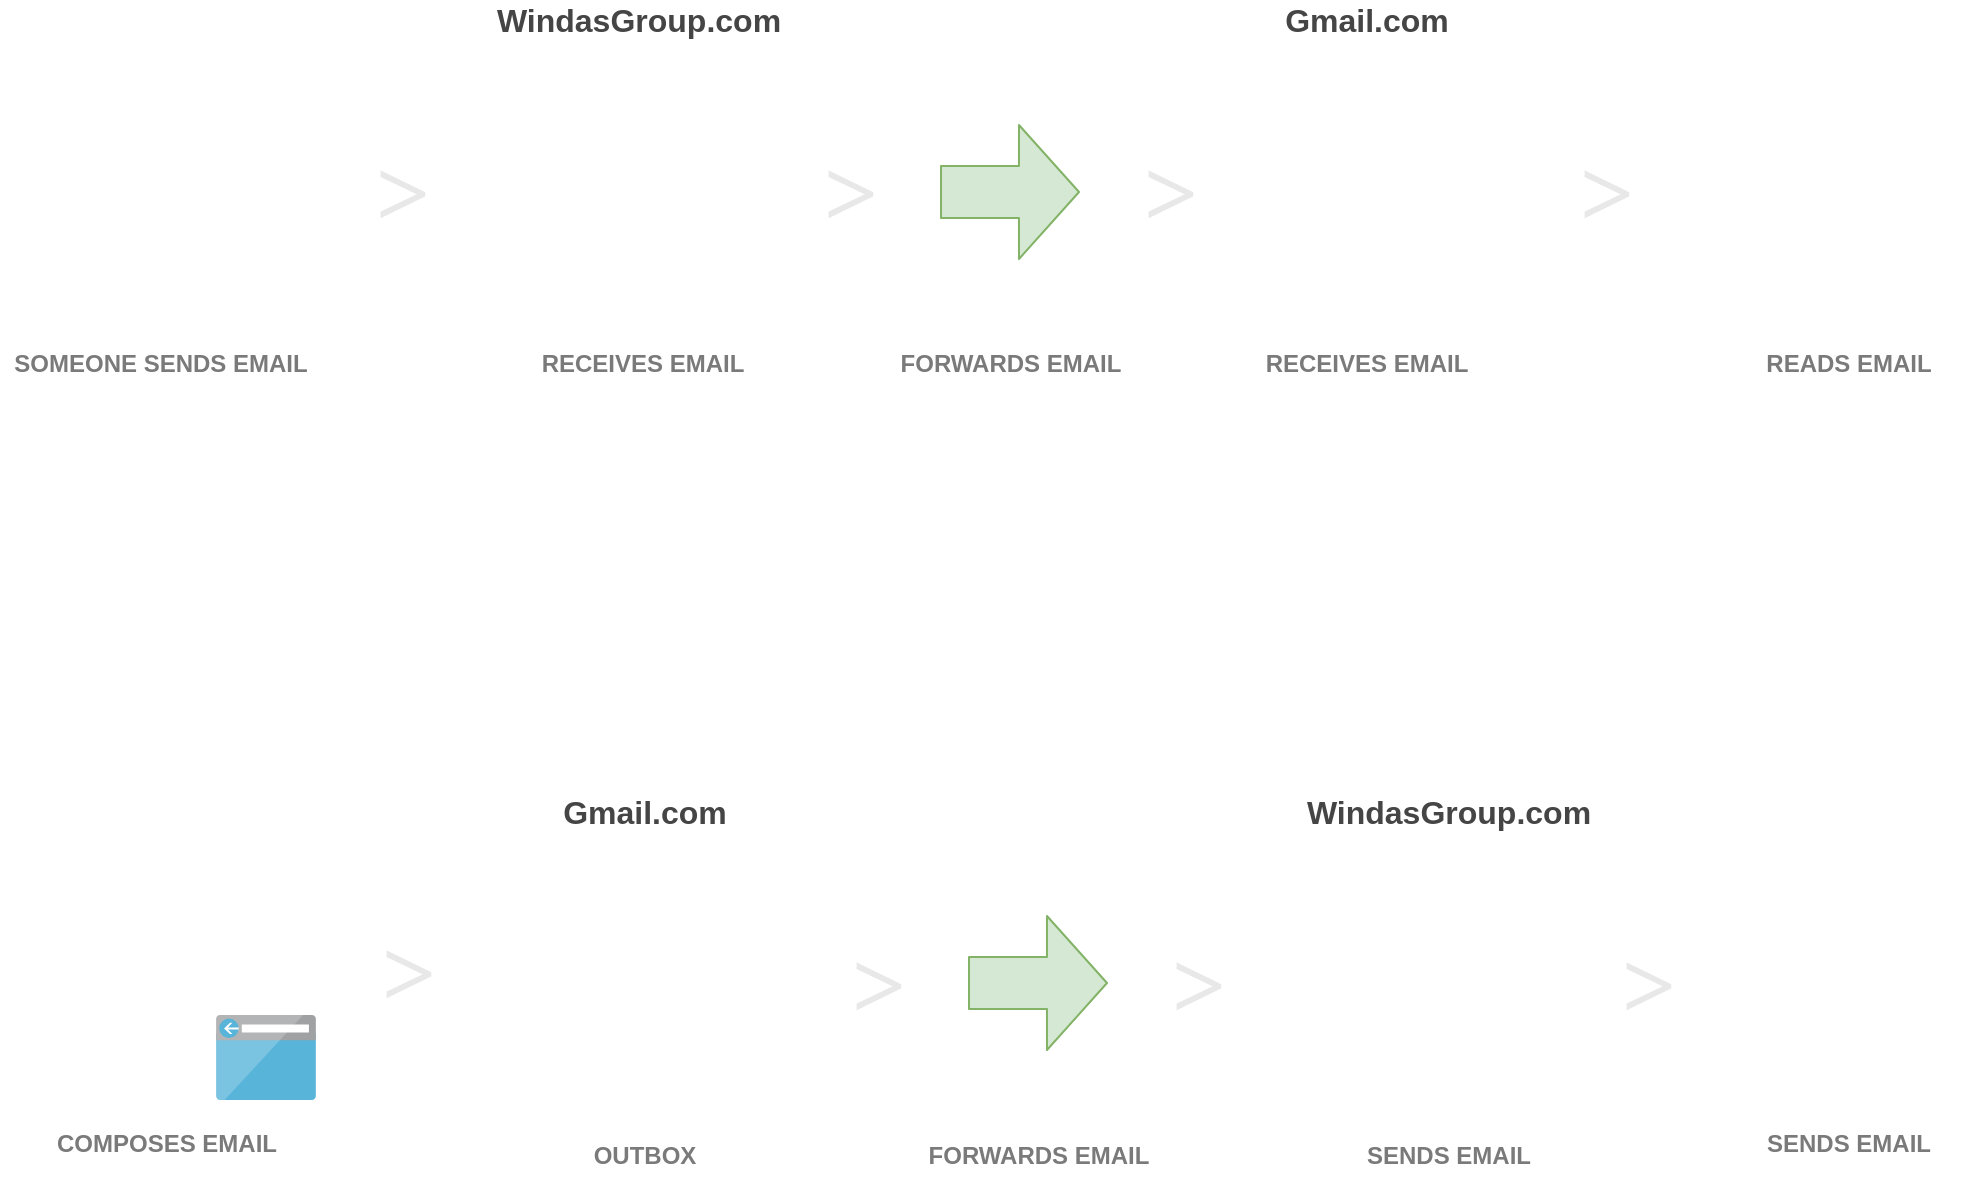 <mxfile pages="1" version="11.1.5" type="github"><diagram id="OMmQI_L-r-Ildwcb_hcY" name="Page-1"><mxGraphModel dx="1177" dy="903" grid="1" gridSize="10" guides="1" tooltips="1" connect="1" arrows="1" fold="1" page="1" pageScale="1" pageWidth="827" pageHeight="1169" math="0" shadow="0"><root><mxCell id="0"/><mxCell id="1" parent="0"/><mxCell id="XQeQ2w9EU6hAUkusv17a-2" value="" style="shape=image;html=1;verticalAlign=top;verticalLabelPosition=bottom;labelBackgroundColor=#ffffff;imageAspect=0;aspect=fixed;image=https://cdn3.iconfinder.com/data/icons/faticons/32/user-01-128.png" vertex="1" parent="1"><mxGeometry x="890" y="200" width="128" height="128" as="geometry"/></mxCell><mxCell id="XQeQ2w9EU6hAUkusv17a-3" value="" style="shape=flexArrow;endArrow=classic;html=1;endWidth=40;endSize=9.67;width=26;fillColor=#d5e8d4;strokeColor=#82b366;" edge="1" parent="1"><mxGeometry width="50" height="50" relative="1" as="geometry"><mxPoint x="500" y="264" as="sourcePoint"/><mxPoint x="570" y="264" as="targetPoint"/></mxGeometry></mxCell><mxCell id="XQeQ2w9EU6hAUkusv17a-5" value="" style="shape=image;html=1;verticalAlign=top;verticalLabelPosition=bottom;labelBackgroundColor=#ffffff;imageAspect=0;aspect=fixed;image=https://cdn1.iconfinder.com/data/icons/hawcons/32/698920-icon-88-inbox-128.png" vertex="1" parent="1"><mxGeometry x="649" y="200" width="128" height="128" as="geometry"/></mxCell><mxCell id="XQeQ2w9EU6hAUkusv17a-8" value="&lt;h1&gt;&lt;font color=&quot;#e8e8e8&quot; style=&quot;font-size: 48px&quot; face=&quot;Tahoma&quot;&gt;&amp;gt;&lt;/font&gt;&lt;/h1&gt;" style="text;html=1;resizable=0;autosize=1;align=center;verticalAlign=middle;points=[];fillColor=none;strokeColor=none;rounded=0;" vertex="1" parent="1"><mxGeometry x="206" y="234" width="50" height="60" as="geometry"/></mxCell><mxCell id="XQeQ2w9EU6hAUkusv17a-9" value="&lt;h1&gt;&lt;font color=&quot;#e8e8e8&quot; style=&quot;font-size: 48px&quot; face=&quot;Tahoma&quot;&gt;&amp;gt;&lt;/font&gt;&lt;/h1&gt;" style="text;html=1;resizable=0;autosize=1;align=center;verticalAlign=middle;points=[];fillColor=none;strokeColor=none;rounded=0;" vertex="1" parent="1"><mxGeometry x="430" y="234" width="50" height="60" as="geometry"/></mxCell><mxCell id="XQeQ2w9EU6hAUkusv17a-10" value="&lt;h1&gt;&lt;font color=&quot;#e8e8e8&quot; style=&quot;font-size: 48px&quot; face=&quot;Tahoma&quot;&gt;&amp;gt;&lt;/font&gt;&lt;/h1&gt;" style="text;html=1;resizable=0;autosize=1;align=center;verticalAlign=middle;points=[];fillColor=none;strokeColor=none;rounded=0;" vertex="1" parent="1"><mxGeometry x="590" y="234" width="50" height="60" as="geometry"/></mxCell><mxCell id="XQeQ2w9EU6hAUkusv17a-11" value="&lt;h1&gt;&lt;font color=&quot;#e8e8e8&quot; style=&quot;font-size: 48px&quot; face=&quot;Tahoma&quot;&gt;&amp;gt;&lt;/font&gt;&lt;/h1&gt;" style="text;html=1;resizable=0;autosize=1;align=center;verticalAlign=middle;points=[];fillColor=none;strokeColor=none;rounded=0;" vertex="1" parent="1"><mxGeometry x="808" y="234" width="50" height="60" as="geometry"/></mxCell><mxCell id="XQeQ2w9EU6hAUkusv17a-13" value="&lt;font color=&quot;#7a7a7a&quot;&gt;&lt;b&gt;SOMEONE SENDS EMAIL&lt;/b&gt;&lt;/font&gt;" style="text;html=1;resizable=0;autosize=1;align=center;verticalAlign=middle;points=[];fillColor=none;strokeColor=none;rounded=0;" vertex="1" parent="1"><mxGeometry x="30" y="340" width="160" height="20" as="geometry"/></mxCell><mxCell id="XQeQ2w9EU6hAUkusv17a-14" value="&lt;font color=&quot;#7a7a7a&quot;&gt;&lt;b&gt;RECEIVES EMAIL&lt;br&gt;&lt;/b&gt;&lt;/font&gt;" style="text;html=1;resizable=0;autosize=1;align=center;verticalAlign=middle;points=[];fillColor=none;strokeColor=none;rounded=0;" vertex="1" parent="1"><mxGeometry x="291" y="340" width="120" height="20" as="geometry"/></mxCell><mxCell id="XQeQ2w9EU6hAUkusv17a-15" value="&lt;font color=&quot;#7a7a7a&quot;&gt;&lt;b&gt;FORWARDS EMAIL&lt;br&gt;&lt;/b&gt;&lt;/font&gt;" style="text;html=1;resizable=0;autosize=1;align=center;verticalAlign=middle;points=[];fillColor=none;strokeColor=none;rounded=0;" vertex="1" parent="1"><mxGeometry x="470" y="340" width="130" height="20" as="geometry"/></mxCell><mxCell id="XQeQ2w9EU6hAUkusv17a-16" value="&lt;font color=&quot;#7a7a7a&quot;&gt;&lt;b&gt;READS EMAIL&lt;br&gt;&lt;/b&gt;&lt;/font&gt;" style="text;html=1;resizable=0;autosize=1;align=center;verticalAlign=middle;points=[];fillColor=none;strokeColor=none;rounded=0;" vertex="1" parent="1"><mxGeometry x="904" y="340" width="100" height="20" as="geometry"/></mxCell><mxCell id="XQeQ2w9EU6hAUkusv17a-17" value="&lt;font color=&quot;#7a7a7a&quot;&gt;&lt;b&gt;RECEIVES EMAIL&lt;br&gt;&lt;/b&gt;&lt;/font&gt;" style="text;html=1;resizable=0;autosize=1;align=center;verticalAlign=middle;points=[];fillColor=none;strokeColor=none;rounded=0;" vertex="1" parent="1"><mxGeometry x="653" y="340" width="120" height="20" as="geometry"/></mxCell><mxCell id="XQeQ2w9EU6hAUkusv17a-18" value="" style="shape=image;html=1;verticalAlign=top;verticalLabelPosition=bottom;labelBackgroundColor=#ffffff;imageAspect=0;aspect=fixed;image=https://cdn3.iconfinder.com/data/icons/faticons/32/user-01-128.png;imageBackground=none;" vertex="1" parent="1"><mxGeometry x="49" y="590" width="128" height="128" as="geometry"/></mxCell><mxCell id="XQeQ2w9EU6hAUkusv17a-23" value="&lt;h1&gt;&lt;font color=&quot;#e8e8e8&quot; style=&quot;font-size: 48px&quot; face=&quot;Tahoma&quot;&gt;&amp;gt;&lt;/font&gt;&lt;/h1&gt;" style="text;html=1;resizable=0;autosize=1;align=center;verticalAlign=middle;points=[];fillColor=none;strokeColor=none;rounded=0;" vertex="1" parent="1"><mxGeometry x="208.5" y="624" width="50" height="60" as="geometry"/></mxCell><mxCell id="XQeQ2w9EU6hAUkusv17a-27" value="&lt;font color=&quot;#7a7a7a&quot;&gt;&lt;b&gt;COMPOSES EMAIL&lt;/b&gt;&lt;/font&gt;" style="text;html=1;resizable=0;autosize=1;align=center;verticalAlign=middle;points=[];fillColor=none;strokeColor=none;rounded=0;" vertex="1" parent="1"><mxGeometry x="48" y="730" width="130" height="20" as="geometry"/></mxCell><mxCell id="XQeQ2w9EU6hAUkusv17a-30" value="&lt;font color=&quot;#7a7a7a&quot;&gt;&lt;b&gt;SENDS EMAIL&lt;br&gt;&lt;/b&gt;&lt;/font&gt;" style="text;html=1;resizable=0;autosize=1;align=center;verticalAlign=middle;points=[];fillColor=none;strokeColor=none;rounded=0;" vertex="1" parent="1"><mxGeometry x="904" y="730" width="100" height="20" as="geometry"/></mxCell><mxCell id="XQeQ2w9EU6hAUkusv17a-33" value="" style="aspect=fixed;html=1;perimeter=none;align=center;shadow=0;dashed=0;image;fontSize=12;image=img/lib/mscae/Browser.svg;" vertex="1" parent="1"><mxGeometry x="138" y="675.5" width="50" height="42.5" as="geometry"/></mxCell><mxCell id="XQeQ2w9EU6hAUkusv17a-34" value="" style="shape=image;html=1;verticalAlign=top;verticalLabelPosition=bottom;labelBackgroundColor=#ffffff;imageAspect=0;aspect=fixed;image=https://cdn3.iconfinder.com/data/icons/tango-icon-library/48/network-server-128.png" vertex="1" parent="1"><mxGeometry x="285" y="200" width="128" height="128" as="geometry"/></mxCell><mxCell id="XQeQ2w9EU6hAUkusv17a-35" value="" style="shape=image;html=1;verticalAlign=top;verticalLabelPosition=bottom;labelBackgroundColor=#ffffff;imageAspect=0;aspect=fixed;image=https://cdn4.iconfinder.com/data/icons/materia-social-free/24/038_028_share_link_friends_send_android_material-128.png" vertex="1" parent="1"><mxGeometry x="49" y="200" width="128" height="128" as="geometry"/></mxCell><mxCell id="XQeQ2w9EU6hAUkusv17a-36" value="" style="shape=image;html=1;verticalAlign=top;verticalLabelPosition=bottom;labelBackgroundColor=#ffffff;imageAspect=0;aspect=fixed;image=https://cdn4.iconfinder.com/data/icons/materia-social-free/24/038_028_share_link_friends_send_android_material-128.png" vertex="1" parent="1"><mxGeometry x="890" y="584" width="128" height="128" as="geometry"/></mxCell><mxCell id="XQeQ2w9EU6hAUkusv17a-37" value="" style="shape=flexArrow;endArrow=classic;html=1;endWidth=40;endSize=9.67;width=26;fillColor=#d5e8d4;strokeColor=#82b366;" edge="1" parent="1"><mxGeometry width="50" height="50" relative="1" as="geometry"><mxPoint x="514" y="659.5" as="sourcePoint"/><mxPoint x="584" y="659.5" as="targetPoint"/></mxGeometry></mxCell><mxCell id="XQeQ2w9EU6hAUkusv17a-38" value="" style="shape=image;html=1;verticalAlign=top;verticalLabelPosition=bottom;labelBackgroundColor=#ffffff;imageAspect=0;aspect=fixed;image=https://cdn1.iconfinder.com/data/icons/hawcons/32/698920-icon-88-inbox-128.png" vertex="1" parent="1"><mxGeometry x="287.5" y="595.5" width="128" height="128" as="geometry"/></mxCell><mxCell id="XQeQ2w9EU6hAUkusv17a-39" value="&lt;h1&gt;&lt;font color=&quot;#e8e8e8&quot; style=&quot;font-size: 48px&quot; face=&quot;Tahoma&quot;&gt;&amp;gt;&lt;/font&gt;&lt;/h1&gt;" style="text;html=1;resizable=0;autosize=1;align=center;verticalAlign=middle;points=[];fillColor=none;strokeColor=none;rounded=0;" vertex="1" parent="1"><mxGeometry x="444" y="629.5" width="50" height="60" as="geometry"/></mxCell><mxCell id="XQeQ2w9EU6hAUkusv17a-40" value="&lt;h1&gt;&lt;font color=&quot;#e8e8e8&quot; style=&quot;font-size: 48px&quot; face=&quot;Tahoma&quot;&gt;&amp;gt;&lt;/font&gt;&lt;/h1&gt;" style="text;html=1;resizable=0;autosize=1;align=center;verticalAlign=middle;points=[];fillColor=none;strokeColor=none;rounded=0;" vertex="1" parent="1"><mxGeometry x="604" y="629.5" width="50" height="60" as="geometry"/></mxCell><mxCell id="XQeQ2w9EU6hAUkusv17a-41" value="&lt;font color=&quot;#7a7a7a&quot;&gt;&lt;b&gt;OUTBOX&lt;br&gt;&lt;/b&gt;&lt;/font&gt;" style="text;html=1;resizable=0;autosize=1;align=center;verticalAlign=middle;points=[];fillColor=none;strokeColor=none;rounded=0;" vertex="1" parent="1"><mxGeometry x="316.5" y="735.5" width="70" height="20" as="geometry"/></mxCell><mxCell id="XQeQ2w9EU6hAUkusv17a-42" value="&lt;font color=&quot;#7a7a7a&quot;&gt;&lt;b&gt;FORWARDS EMAIL&lt;br&gt;&lt;/b&gt;&lt;/font&gt;" style="text;html=1;resizable=0;autosize=1;align=center;verticalAlign=middle;points=[];fillColor=none;strokeColor=none;rounded=0;" vertex="1" parent="1"><mxGeometry x="484" y="735.5" width="130" height="20" as="geometry"/></mxCell><mxCell id="XQeQ2w9EU6hAUkusv17a-43" value="&lt;font color=&quot;#7a7a7a&quot;&gt;&lt;b&gt;SENDS EMAIL&lt;br&gt;&lt;/b&gt;&lt;/font&gt;" style="text;html=1;resizable=0;autosize=1;align=center;verticalAlign=middle;points=[];fillColor=none;strokeColor=none;rounded=0;" vertex="1" parent="1"><mxGeometry x="704" y="735.5" width="100" height="20" as="geometry"/></mxCell><mxCell id="XQeQ2w9EU6hAUkusv17a-44" value="" style="shape=image;html=1;verticalAlign=top;verticalLabelPosition=bottom;labelBackgroundColor=#ffffff;imageAspect=0;aspect=fixed;image=https://cdn3.iconfinder.com/data/icons/tango-icon-library/48/network-server-128.png" vertex="1" parent="1"><mxGeometry x="690" y="595.5" width="128" height="128" as="geometry"/></mxCell><mxCell id="XQeQ2w9EU6hAUkusv17a-45" value="&lt;h1&gt;&lt;font color=&quot;#e8e8e8&quot; style=&quot;font-size: 48px&quot; face=&quot;Tahoma&quot;&gt;&amp;gt;&lt;/font&gt;&lt;/h1&gt;" style="text;html=1;resizable=0;autosize=1;align=center;verticalAlign=middle;points=[];fillColor=none;strokeColor=none;rounded=0;" vertex="1" parent="1"><mxGeometry x="829" y="629.5" width="50" height="60" as="geometry"/></mxCell><mxCell id="XQeQ2w9EU6hAUkusv17a-46" value="WindasGroup.com" style="text;html=1;resizable=0;autosize=1;align=center;verticalAlign=middle;points=[];fillColor=none;strokeColor=none;rounded=0;fontColor=#454545;fontStyle=1;fontSize=16;" vertex="1" parent="1"><mxGeometry x="274" y="168" width="150" height="20" as="geometry"/></mxCell><mxCell id="XQeQ2w9EU6hAUkusv17a-47" value="Gmail.com" style="text;html=1;resizable=0;autosize=1;align=center;verticalAlign=middle;points=[];fillColor=none;strokeColor=none;rounded=0;fontColor=#454545;fontStyle=1;fontSize=16;" vertex="1" parent="1"><mxGeometry x="668" y="168" width="90" height="20" as="geometry"/></mxCell><mxCell id="XQeQ2w9EU6hAUkusv17a-49" value="WindasGroup.com" style="text;html=1;resizable=0;autosize=1;align=center;verticalAlign=middle;points=[];fillColor=none;strokeColor=none;rounded=0;fontColor=#454545;fontStyle=1;fontSize=16;" vertex="1" parent="1"><mxGeometry x="679" y="564" width="150" height="20" as="geometry"/></mxCell><mxCell id="XQeQ2w9EU6hAUkusv17a-50" value="Gmail.com" style="text;html=1;resizable=0;autosize=1;align=center;verticalAlign=middle;points=[];fillColor=none;strokeColor=none;rounded=0;fontColor=#454545;fontStyle=1;fontSize=16;" vertex="1" parent="1"><mxGeometry x="306.5" y="564" width="90" height="20" as="geometry"/></mxCell></root></mxGraphModel></diagram></mxfile>